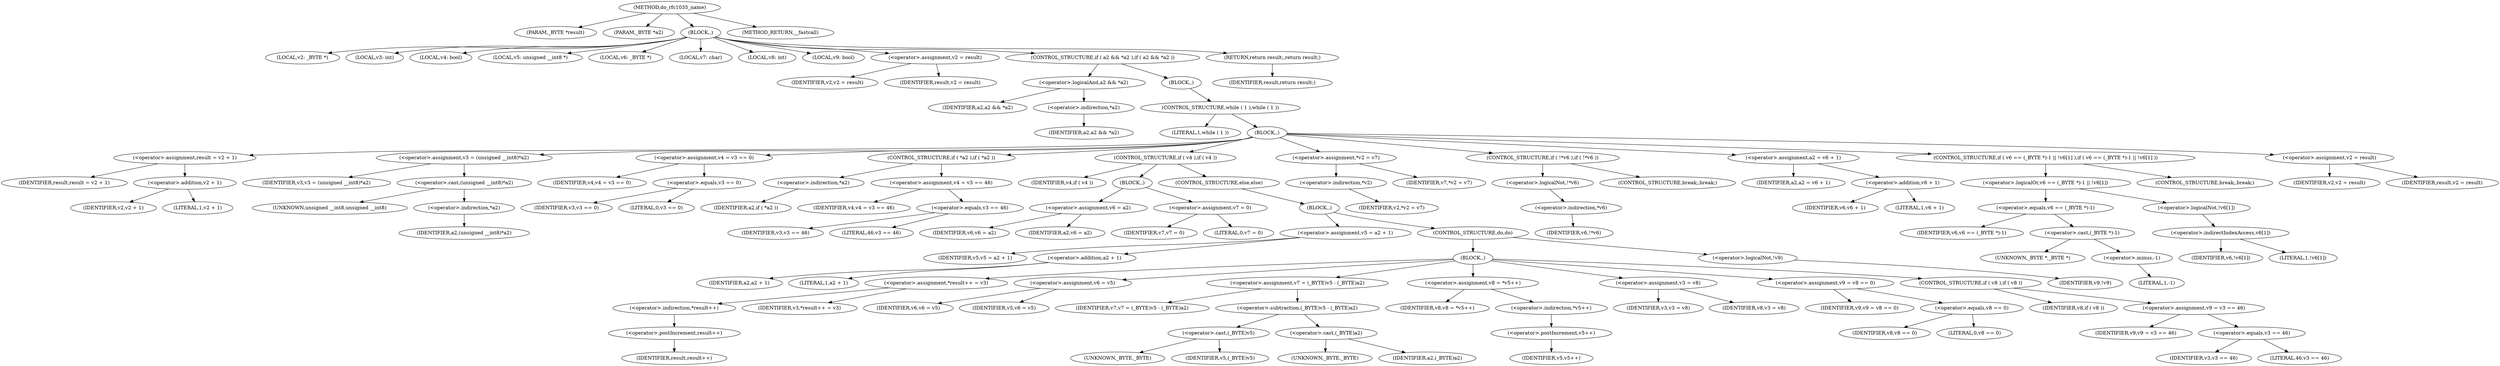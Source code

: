 digraph do_rfc1035_name {  
"1000109" [label = "(METHOD,do_rfc1035_name)" ]
"1000110" [label = "(PARAM,_BYTE *result)" ]
"1000111" [label = "(PARAM,_BYTE *a2)" ]
"1000112" [label = "(BLOCK,,)" ]
"1000113" [label = "(LOCAL,v2: _BYTE *)" ]
"1000114" [label = "(LOCAL,v3: int)" ]
"1000115" [label = "(LOCAL,v4: bool)" ]
"1000116" [label = "(LOCAL,v5: unsigned __int8 *)" ]
"1000117" [label = "(LOCAL,v6: _BYTE *)" ]
"1000118" [label = "(LOCAL,v7: char)" ]
"1000119" [label = "(LOCAL,v8: int)" ]
"1000120" [label = "(LOCAL,v9: bool)" ]
"1000121" [label = "(<operator>.assignment,v2 = result)" ]
"1000122" [label = "(IDENTIFIER,v2,v2 = result)" ]
"1000123" [label = "(IDENTIFIER,result,v2 = result)" ]
"1000124" [label = "(CONTROL_STRUCTURE,if ( a2 && *a2 ),if ( a2 && *a2 ))" ]
"1000125" [label = "(<operator>.logicalAnd,a2 && *a2)" ]
"1000126" [label = "(IDENTIFIER,a2,a2 && *a2)" ]
"1000127" [label = "(<operator>.indirection,*a2)" ]
"1000128" [label = "(IDENTIFIER,a2,a2 && *a2)" ]
"1000129" [label = "(BLOCK,,)" ]
"1000130" [label = "(CONTROL_STRUCTURE,while ( 1 ),while ( 1 ))" ]
"1000131" [label = "(LITERAL,1,while ( 1 ))" ]
"1000132" [label = "(BLOCK,,)" ]
"1000133" [label = "(<operator>.assignment,result = v2 + 1)" ]
"1000134" [label = "(IDENTIFIER,result,result = v2 + 1)" ]
"1000135" [label = "(<operator>.addition,v2 + 1)" ]
"1000136" [label = "(IDENTIFIER,v2,v2 + 1)" ]
"1000137" [label = "(LITERAL,1,v2 + 1)" ]
"1000138" [label = "(<operator>.assignment,v3 = (unsigned __int8)*a2)" ]
"1000139" [label = "(IDENTIFIER,v3,v3 = (unsigned __int8)*a2)" ]
"1000140" [label = "(<operator>.cast,(unsigned __int8)*a2)" ]
"1000141" [label = "(UNKNOWN,unsigned __int8,unsigned __int8)" ]
"1000142" [label = "(<operator>.indirection,*a2)" ]
"1000143" [label = "(IDENTIFIER,a2,(unsigned __int8)*a2)" ]
"1000144" [label = "(<operator>.assignment,v4 = v3 == 0)" ]
"1000145" [label = "(IDENTIFIER,v4,v4 = v3 == 0)" ]
"1000146" [label = "(<operator>.equals,v3 == 0)" ]
"1000147" [label = "(IDENTIFIER,v3,v3 == 0)" ]
"1000148" [label = "(LITERAL,0,v3 == 0)" ]
"1000149" [label = "(CONTROL_STRUCTURE,if ( *a2 ),if ( *a2 ))" ]
"1000150" [label = "(<operator>.indirection,*a2)" ]
"1000151" [label = "(IDENTIFIER,a2,if ( *a2 ))" ]
"1000152" [label = "(<operator>.assignment,v4 = v3 == 46)" ]
"1000153" [label = "(IDENTIFIER,v4,v4 = v3 == 46)" ]
"1000154" [label = "(<operator>.equals,v3 == 46)" ]
"1000155" [label = "(IDENTIFIER,v3,v3 == 46)" ]
"1000156" [label = "(LITERAL,46,v3 == 46)" ]
"1000157" [label = "(CONTROL_STRUCTURE,if ( v4 ),if ( v4 ))" ]
"1000158" [label = "(IDENTIFIER,v4,if ( v4 ))" ]
"1000159" [label = "(BLOCK,,)" ]
"1000160" [label = "(<operator>.assignment,v6 = a2)" ]
"1000161" [label = "(IDENTIFIER,v6,v6 = a2)" ]
"1000162" [label = "(IDENTIFIER,a2,v6 = a2)" ]
"1000163" [label = "(<operator>.assignment,v7 = 0)" ]
"1000164" [label = "(IDENTIFIER,v7,v7 = 0)" ]
"1000165" [label = "(LITERAL,0,v7 = 0)" ]
"1000166" [label = "(CONTROL_STRUCTURE,else,else)" ]
"1000167" [label = "(BLOCK,,)" ]
"1000168" [label = "(<operator>.assignment,v5 = a2 + 1)" ]
"1000169" [label = "(IDENTIFIER,v5,v5 = a2 + 1)" ]
"1000170" [label = "(<operator>.addition,a2 + 1)" ]
"1000171" [label = "(IDENTIFIER,a2,a2 + 1)" ]
"1000172" [label = "(LITERAL,1,a2 + 1)" ]
"1000173" [label = "(CONTROL_STRUCTURE,do,do)" ]
"1000174" [label = "(BLOCK,,)" ]
"1000175" [label = "(<operator>.assignment,*result++ = v3)" ]
"1000176" [label = "(<operator>.indirection,*result++)" ]
"1000177" [label = "(<operator>.postIncrement,result++)" ]
"1000178" [label = "(IDENTIFIER,result,result++)" ]
"1000179" [label = "(IDENTIFIER,v3,*result++ = v3)" ]
"1000180" [label = "(<operator>.assignment,v6 = v5)" ]
"1000181" [label = "(IDENTIFIER,v6,v6 = v5)" ]
"1000182" [label = "(IDENTIFIER,v5,v6 = v5)" ]
"1000183" [label = "(<operator>.assignment,v7 = (_BYTE)v5 - (_BYTE)a2)" ]
"1000184" [label = "(IDENTIFIER,v7,v7 = (_BYTE)v5 - (_BYTE)a2)" ]
"1000185" [label = "(<operator>.subtraction,(_BYTE)v5 - (_BYTE)a2)" ]
"1000186" [label = "(<operator>.cast,(_BYTE)v5)" ]
"1000187" [label = "(UNKNOWN,_BYTE,_BYTE)" ]
"1000188" [label = "(IDENTIFIER,v5,(_BYTE)v5)" ]
"1000189" [label = "(<operator>.cast,(_BYTE)a2)" ]
"1000190" [label = "(UNKNOWN,_BYTE,_BYTE)" ]
"1000191" [label = "(IDENTIFIER,a2,(_BYTE)a2)" ]
"1000192" [label = "(<operator>.assignment,v8 = *v5++)" ]
"1000193" [label = "(IDENTIFIER,v8,v8 = *v5++)" ]
"1000194" [label = "(<operator>.indirection,*v5++)" ]
"1000195" [label = "(<operator>.postIncrement,v5++)" ]
"1000196" [label = "(IDENTIFIER,v5,v5++)" ]
"1000197" [label = "(<operator>.assignment,v3 = v8)" ]
"1000198" [label = "(IDENTIFIER,v3,v3 = v8)" ]
"1000199" [label = "(IDENTIFIER,v8,v3 = v8)" ]
"1000200" [label = "(<operator>.assignment,v9 = v8 == 0)" ]
"1000201" [label = "(IDENTIFIER,v9,v9 = v8 == 0)" ]
"1000202" [label = "(<operator>.equals,v8 == 0)" ]
"1000203" [label = "(IDENTIFIER,v8,v8 == 0)" ]
"1000204" [label = "(LITERAL,0,v8 == 0)" ]
"1000205" [label = "(CONTROL_STRUCTURE,if ( v8 ),if ( v8 ))" ]
"1000206" [label = "(IDENTIFIER,v8,if ( v8 ))" ]
"1000207" [label = "(<operator>.assignment,v9 = v3 == 46)" ]
"1000208" [label = "(IDENTIFIER,v9,v9 = v3 == 46)" ]
"1000209" [label = "(<operator>.equals,v3 == 46)" ]
"1000210" [label = "(IDENTIFIER,v3,v3 == 46)" ]
"1000211" [label = "(LITERAL,46,v3 == 46)" ]
"1000212" [label = "(<operator>.logicalNot,!v9)" ]
"1000213" [label = "(IDENTIFIER,v9,!v9)" ]
"1000214" [label = "(<operator>.assignment,*v2 = v7)" ]
"1000215" [label = "(<operator>.indirection,*v2)" ]
"1000216" [label = "(IDENTIFIER,v2,*v2 = v7)" ]
"1000217" [label = "(IDENTIFIER,v7,*v2 = v7)" ]
"1000218" [label = "(CONTROL_STRUCTURE,if ( !*v6 ),if ( !*v6 ))" ]
"1000219" [label = "(<operator>.logicalNot,!*v6)" ]
"1000220" [label = "(<operator>.indirection,*v6)" ]
"1000221" [label = "(IDENTIFIER,v6,!*v6)" ]
"1000222" [label = "(CONTROL_STRUCTURE,break;,break;)" ]
"1000223" [label = "(<operator>.assignment,a2 = v6 + 1)" ]
"1000224" [label = "(IDENTIFIER,a2,a2 = v6 + 1)" ]
"1000225" [label = "(<operator>.addition,v6 + 1)" ]
"1000226" [label = "(IDENTIFIER,v6,v6 + 1)" ]
"1000227" [label = "(LITERAL,1,v6 + 1)" ]
"1000228" [label = "(CONTROL_STRUCTURE,if ( v6 == (_BYTE *)-1 || !v6[1] ),if ( v6 == (_BYTE *)-1 || !v6[1] ))" ]
"1000229" [label = "(<operator>.logicalOr,v6 == (_BYTE *)-1 || !v6[1])" ]
"1000230" [label = "(<operator>.equals,v6 == (_BYTE *)-1)" ]
"1000231" [label = "(IDENTIFIER,v6,v6 == (_BYTE *)-1)" ]
"1000232" [label = "(<operator>.cast,(_BYTE *)-1)" ]
"1000233" [label = "(UNKNOWN,_BYTE *,_BYTE *)" ]
"1000234" [label = "(<operator>.minus,-1)" ]
"1000235" [label = "(LITERAL,1,-1)" ]
"1000236" [label = "(<operator>.logicalNot,!v6[1])" ]
"1000237" [label = "(<operator>.indirectIndexAccess,v6[1])" ]
"1000238" [label = "(IDENTIFIER,v6,!v6[1])" ]
"1000239" [label = "(LITERAL,1,!v6[1])" ]
"1000240" [label = "(CONTROL_STRUCTURE,break;,break;)" ]
"1000241" [label = "(<operator>.assignment,v2 = result)" ]
"1000242" [label = "(IDENTIFIER,v2,v2 = result)" ]
"1000243" [label = "(IDENTIFIER,result,v2 = result)" ]
"1000244" [label = "(RETURN,return result;,return result;)" ]
"1000245" [label = "(IDENTIFIER,result,return result;)" ]
"1000246" [label = "(METHOD_RETURN,__fastcall)" ]
  "1000109" -> "1000110" 
  "1000109" -> "1000111" 
  "1000109" -> "1000112" 
  "1000109" -> "1000246" 
  "1000112" -> "1000113" 
  "1000112" -> "1000114" 
  "1000112" -> "1000115" 
  "1000112" -> "1000116" 
  "1000112" -> "1000117" 
  "1000112" -> "1000118" 
  "1000112" -> "1000119" 
  "1000112" -> "1000120" 
  "1000112" -> "1000121" 
  "1000112" -> "1000124" 
  "1000112" -> "1000244" 
  "1000121" -> "1000122" 
  "1000121" -> "1000123" 
  "1000124" -> "1000125" 
  "1000124" -> "1000129" 
  "1000125" -> "1000126" 
  "1000125" -> "1000127" 
  "1000127" -> "1000128" 
  "1000129" -> "1000130" 
  "1000130" -> "1000131" 
  "1000130" -> "1000132" 
  "1000132" -> "1000133" 
  "1000132" -> "1000138" 
  "1000132" -> "1000144" 
  "1000132" -> "1000149" 
  "1000132" -> "1000157" 
  "1000132" -> "1000214" 
  "1000132" -> "1000218" 
  "1000132" -> "1000223" 
  "1000132" -> "1000228" 
  "1000132" -> "1000241" 
  "1000133" -> "1000134" 
  "1000133" -> "1000135" 
  "1000135" -> "1000136" 
  "1000135" -> "1000137" 
  "1000138" -> "1000139" 
  "1000138" -> "1000140" 
  "1000140" -> "1000141" 
  "1000140" -> "1000142" 
  "1000142" -> "1000143" 
  "1000144" -> "1000145" 
  "1000144" -> "1000146" 
  "1000146" -> "1000147" 
  "1000146" -> "1000148" 
  "1000149" -> "1000150" 
  "1000149" -> "1000152" 
  "1000150" -> "1000151" 
  "1000152" -> "1000153" 
  "1000152" -> "1000154" 
  "1000154" -> "1000155" 
  "1000154" -> "1000156" 
  "1000157" -> "1000158" 
  "1000157" -> "1000159" 
  "1000157" -> "1000166" 
  "1000159" -> "1000160" 
  "1000159" -> "1000163" 
  "1000160" -> "1000161" 
  "1000160" -> "1000162" 
  "1000163" -> "1000164" 
  "1000163" -> "1000165" 
  "1000166" -> "1000167" 
  "1000167" -> "1000168" 
  "1000167" -> "1000173" 
  "1000168" -> "1000169" 
  "1000168" -> "1000170" 
  "1000170" -> "1000171" 
  "1000170" -> "1000172" 
  "1000173" -> "1000174" 
  "1000173" -> "1000212" 
  "1000174" -> "1000175" 
  "1000174" -> "1000180" 
  "1000174" -> "1000183" 
  "1000174" -> "1000192" 
  "1000174" -> "1000197" 
  "1000174" -> "1000200" 
  "1000174" -> "1000205" 
  "1000175" -> "1000176" 
  "1000175" -> "1000179" 
  "1000176" -> "1000177" 
  "1000177" -> "1000178" 
  "1000180" -> "1000181" 
  "1000180" -> "1000182" 
  "1000183" -> "1000184" 
  "1000183" -> "1000185" 
  "1000185" -> "1000186" 
  "1000185" -> "1000189" 
  "1000186" -> "1000187" 
  "1000186" -> "1000188" 
  "1000189" -> "1000190" 
  "1000189" -> "1000191" 
  "1000192" -> "1000193" 
  "1000192" -> "1000194" 
  "1000194" -> "1000195" 
  "1000195" -> "1000196" 
  "1000197" -> "1000198" 
  "1000197" -> "1000199" 
  "1000200" -> "1000201" 
  "1000200" -> "1000202" 
  "1000202" -> "1000203" 
  "1000202" -> "1000204" 
  "1000205" -> "1000206" 
  "1000205" -> "1000207" 
  "1000207" -> "1000208" 
  "1000207" -> "1000209" 
  "1000209" -> "1000210" 
  "1000209" -> "1000211" 
  "1000212" -> "1000213" 
  "1000214" -> "1000215" 
  "1000214" -> "1000217" 
  "1000215" -> "1000216" 
  "1000218" -> "1000219" 
  "1000218" -> "1000222" 
  "1000219" -> "1000220" 
  "1000220" -> "1000221" 
  "1000223" -> "1000224" 
  "1000223" -> "1000225" 
  "1000225" -> "1000226" 
  "1000225" -> "1000227" 
  "1000228" -> "1000229" 
  "1000228" -> "1000240" 
  "1000229" -> "1000230" 
  "1000229" -> "1000236" 
  "1000230" -> "1000231" 
  "1000230" -> "1000232" 
  "1000232" -> "1000233" 
  "1000232" -> "1000234" 
  "1000234" -> "1000235" 
  "1000236" -> "1000237" 
  "1000237" -> "1000238" 
  "1000237" -> "1000239" 
  "1000241" -> "1000242" 
  "1000241" -> "1000243" 
  "1000244" -> "1000245" 
}
